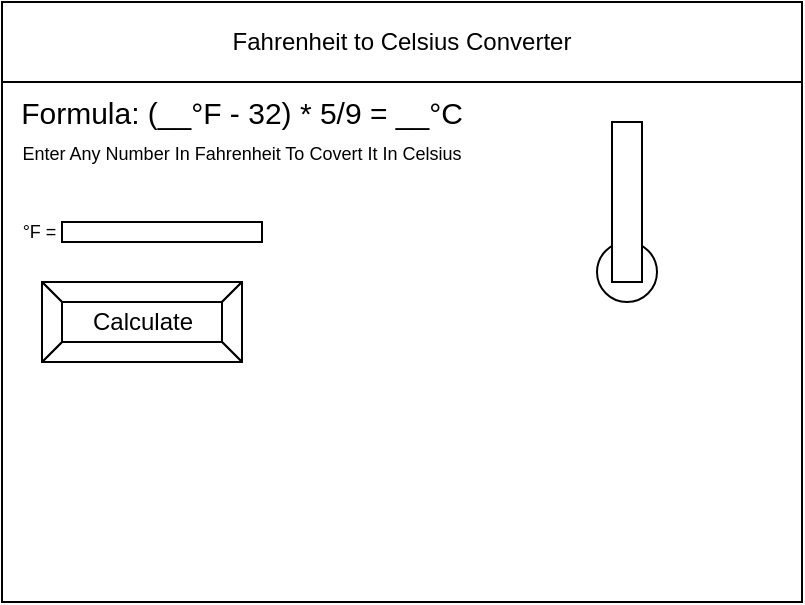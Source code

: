 <mxfile>
    <diagram id="pIaEtrtLPv3HG8r1JEND" name="Page-1">
        <mxGraphModel dx="630" dy="492" grid="1" gridSize="10" guides="1" tooltips="1" connect="1" arrows="1" fold="1" page="1" pageScale="1" pageWidth="850" pageHeight="1100" math="0" shadow="0">
            <root>
                <mxCell id="0"/>
                <mxCell id="1" parent="0"/>
                <mxCell id="2" value="" style="rounded=0;whiteSpace=wrap;html=1;" parent="1" vertex="1">
                    <mxGeometry x="80" y="80" width="400" height="300" as="geometry"/>
                </mxCell>
                <mxCell id="3" value="Fahrenheit to Celsius Converter" style="rounded=0;whiteSpace=wrap;html=1;" parent="1" vertex="1">
                    <mxGeometry x="80" y="80" width="400" height="40" as="geometry"/>
                </mxCell>
                <mxCell id="6" value="Calculate" style="labelPosition=center;verticalLabelPosition=middle;align=center;html=1;shape=mxgraph.basic.button;dx=10;" parent="1" vertex="1">
                    <mxGeometry x="100" y="220" width="100" height="40" as="geometry"/>
                </mxCell>
                <mxCell id="7" value="&lt;font style=&quot;font-size: 15px&quot;&gt;Formula: (__°F - 32) * 5/9 = __°C&lt;/font&gt;" style="text;html=1;strokeColor=none;fillColor=none;align=center;verticalAlign=middle;whiteSpace=wrap;rounded=0;" vertex="1" parent="1">
                    <mxGeometry x="80" y="120" width="240" height="30" as="geometry"/>
                </mxCell>
                <mxCell id="8" value="" style="ellipse;whiteSpace=wrap;html=1;aspect=fixed;" vertex="1" parent="1">
                    <mxGeometry x="377.5" y="200" width="30" height="30" as="geometry"/>
                </mxCell>
                <mxCell id="9" value="" style="rounded=0;whiteSpace=wrap;html=1;" vertex="1" parent="1">
                    <mxGeometry x="385" y="140" width="15" height="80" as="geometry"/>
                </mxCell>
                <mxCell id="10" value="&lt;font style=&quot;font-size: 9px&quot;&gt;Enter Any Number In Fahrenheit To Covert It In Celsius&lt;/font&gt;" style="text;html=1;strokeColor=none;fillColor=none;align=center;verticalAlign=middle;whiteSpace=wrap;rounded=0;" vertex="1" parent="1">
                    <mxGeometry x="85" y="150" width="230" height="10" as="geometry"/>
                </mxCell>
                <mxCell id="12" value="" style="rounded=0;whiteSpace=wrap;html=1;fontSize=9;" vertex="1" parent="1">
                    <mxGeometry x="110" y="190" width="100" height="10" as="geometry"/>
                </mxCell>
                <mxCell id="13" value="°F =&amp;nbsp;" style="text;html=1;strokeColor=none;fillColor=none;align=center;verticalAlign=middle;whiteSpace=wrap;rounded=0;fontSize=9;" vertex="1" parent="1">
                    <mxGeometry x="85" y="190" width="30" height="10" as="geometry"/>
                </mxCell>
            </root>
        </mxGraphModel>
    </diagram>
</mxfile>